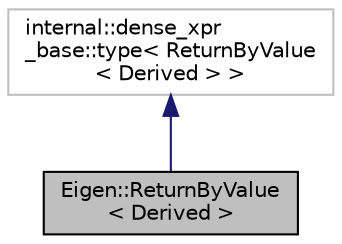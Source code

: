 digraph "Eigen::ReturnByValue&lt; Derived &gt;"
{
  edge [fontname="Helvetica",fontsize="10",labelfontname="Helvetica",labelfontsize="10"];
  node [fontname="Helvetica",fontsize="10",shape=record];
  Node1 [label="Eigen::ReturnByValue\l\< Derived \>",height=0.2,width=0.4,color="black", fillcolor="grey75", style="filled" fontcolor="black"];
  Node2 -> Node1 [dir="back",color="midnightblue",fontsize="10",style="solid",fontname="Helvetica"];
  Node2 [label="internal::dense_xpr\l_base::type\< ReturnByValue\l\< Derived \> \>",height=0.2,width=0.4,color="grey75", fillcolor="white", style="filled"];
}
